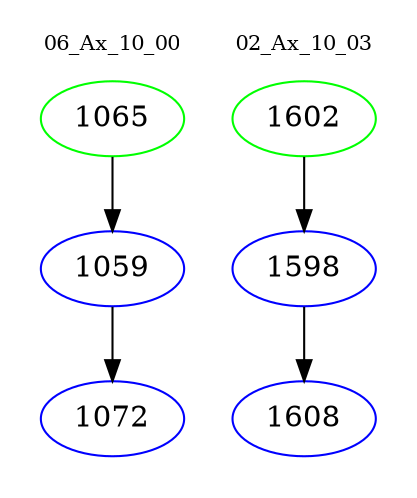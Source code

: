 digraph{
subgraph cluster_0 {
color = white
label = "06_Ax_10_00";
fontsize=10;
T0_1065 [label="1065", color="green"]
T0_1065 -> T0_1059 [color="black"]
T0_1059 [label="1059", color="blue"]
T0_1059 -> T0_1072 [color="black"]
T0_1072 [label="1072", color="blue"]
}
subgraph cluster_1 {
color = white
label = "02_Ax_10_03";
fontsize=10;
T1_1602 [label="1602", color="green"]
T1_1602 -> T1_1598 [color="black"]
T1_1598 [label="1598", color="blue"]
T1_1598 -> T1_1608 [color="black"]
T1_1608 [label="1608", color="blue"]
}
}
